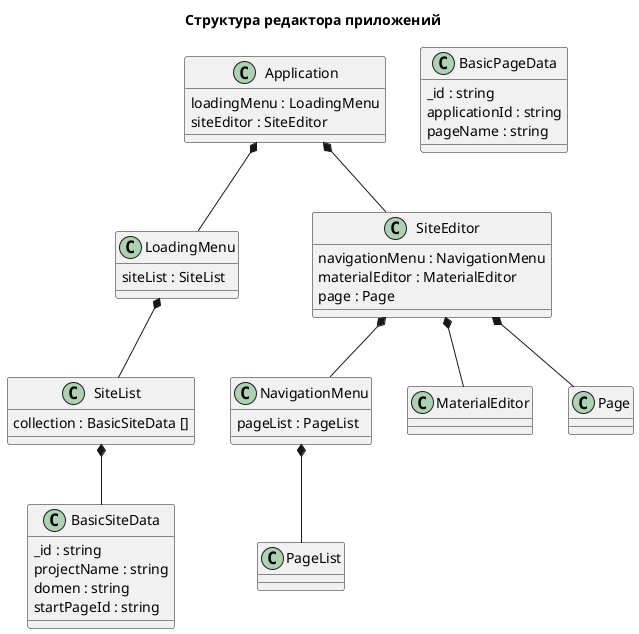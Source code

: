 @startuml
title Структура редактора приложений


class "Application" as Application{  
    loadingMenu : LoadingMenu
    siteEditor : SiteEditor
}
Application *-- LoadingMenu
Application *-- SiteEditor

class "LoadingMenu" as LoadingMenu { 
    siteList : SiteList       
}
LoadingMenu *-- SiteList

class "SiteList" as SiteList{
    collection : BasicSiteData []   
}
SiteList *-- BasicSiteData

class "BasicSiteData" as BasicSiteData{
    _id : string   
    projectName : string   
    domen : string   
    startPageId : string   
}

class "SiteEditor" as SiteEditor{
        navigationMenu : NavigationMenu
        materialEditor : MaterialEditor
        page : Page   
}
SiteEditor *-- NavigationMenu
SiteEditor *-- MaterialEditor
SiteEditor *-- Page

class "NavigationMenu" as NavigationMenu{ 
      pageList : PageList
}
NavigationMenu *-- PageList
' class "Render" as Render{    
' }
' Page *-- Render
class "PageList" as PageList{   
}
class "MaterialEditor" as MaterialEditor{    
}
class "Page" as Page{  
    ' render : Render  
}
class "BasicPageData" as BasicPageData{
    _id : string   
    applicationId : string   
    pageName : string   
    
     
}

' interface "ICollection<T>" as ICollection {    
' collection: any
' add(element:T )
' remove( element: T)
' }
' interface "IData" as IData{    
'     setData() 
'     getData()
' }
' interface "IRender" as IRender{ 
'     render()  
' }

' ' Генератор модели
' class "ModelCreator" as ModelCreator{
'     element:MyReactElement
'     render(...children)
    
' }
' ' Базовый компонент
' class "MyBaseComponent" as MyBaseComponent{
'     element:MyReactElement
'     render(...children)
    
' }
' MyBaseComponent *-l- MyReactElement
' ' Элемент
' class "MyReactElement" as MyReactElement{
'     _id:string
'     tag:string
'     props:MyObject  
'     setData( tag:string , props: MyObject )
'     getData()
    
' }
' MyReactElement *-l- MyObject
' MyReactElement .r.|> IData


' ' Объект
' class "MyObject" as MyObject{

'     collection:{ [ key: string ] :any }
'     add(  key: string , value :any )
'     remove(  key: string )   
'     setData( collection:{ [ key: string ] :any } )
'     getData() 
' }
' MyObject .l.|> IData
' MyObject .u.|> ICollection

' ' Инпут
' class "MyInput" as MyInput{  
'     type: string
'     setData( type: string )
'     getData()
'     render()
' }
' ' Кнопка
' class "MyButton" as MyButton{  
'     title: string
'     setData( title: string )
'     getData()
'     render()
' }
' ' Текст
' class "MyText" as MyText{  
'     text: string
'     setData( text: string )
'     getData()
'     render()
' }
' MyText .l.|> IData
' MyText ..|> IRender
' MyText --|> MyBaseComponent

' ' Переменная
' class "MyVariable" as MyVariable{   
'     key: MyText
'     value: MyText | MyArray
'     setData( name: MyText, value: MyText | MyArray )
'     getData()
'     render()
' }
' MyVariable *-- MyText
' MyVariable ..|> IData
' MyVariable ..|> IRender
' MyVariable --|> MyBaseComponent


' ' Массив
' class "MyArray" as MyArray{
' collection: { MyText | MyVariable | MyArray}[]
' add( element: MyText | MyVariable | MyArray)
' remove( element: MyText | MyVariable | MyArray)
' setData( array: { MyText | MyVariable | MyArray}[] )
' getData()
' render()
' }
' MyArray ..|> ICollection
' MyArray ..|> IData
' MyArray ..|> IRender
' MyArray o-- MyArray
' MyArray o-l- MyVariable
' MyArray o-- MyText
' MyArray --|> MyBaseComponent

@enduml